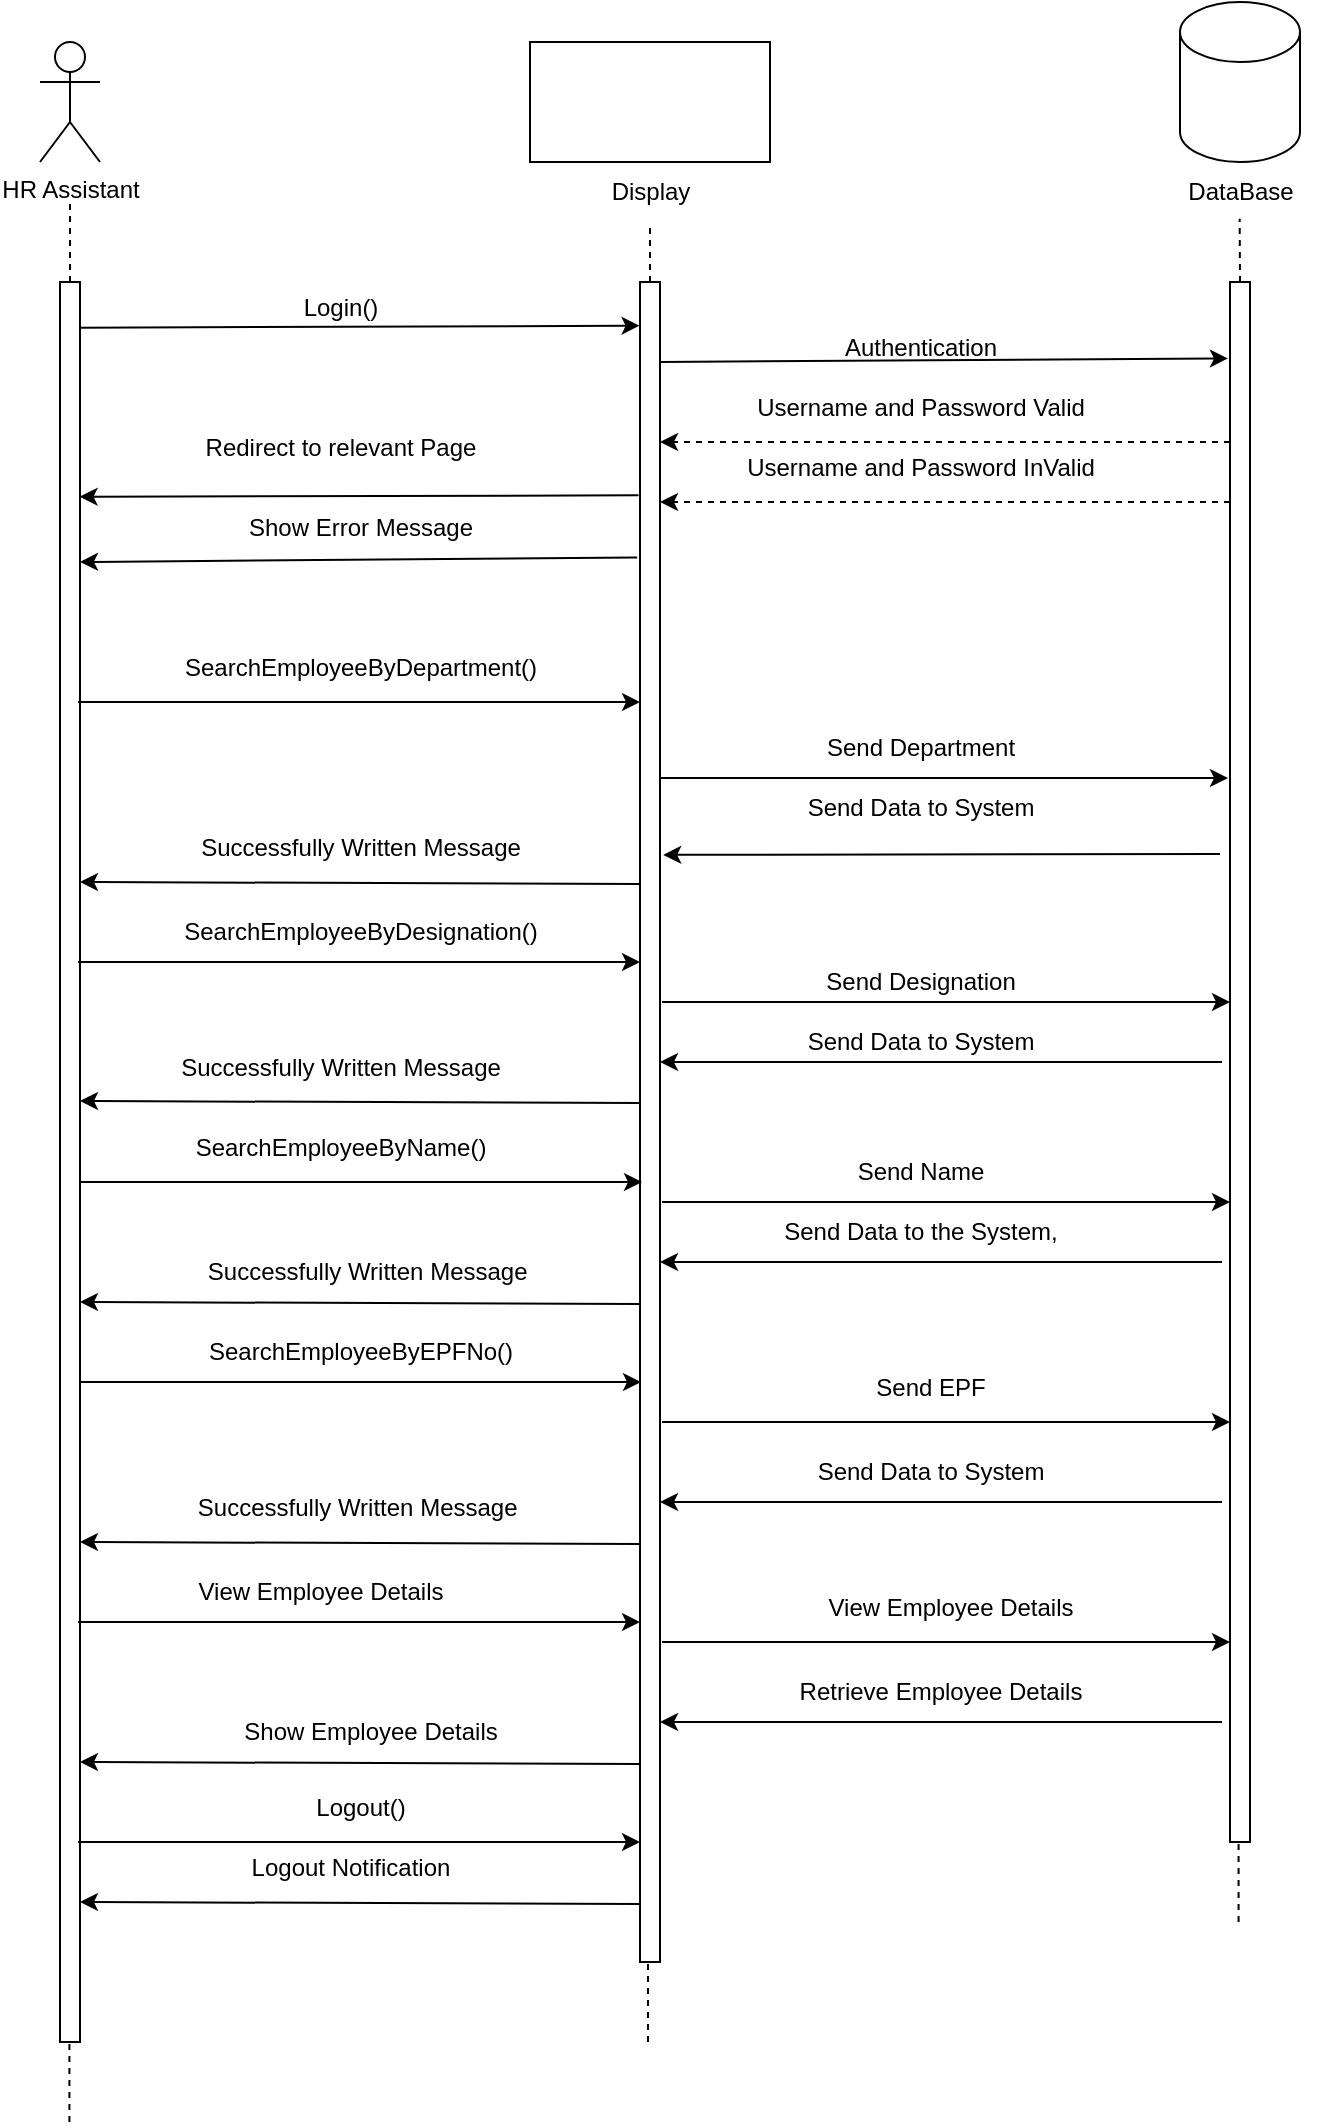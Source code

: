 <mxfile version="22.1.11" type="device">
  <diagram name="Page-1" id="hHkz_xLbhdwwgFBBZE12">
    <mxGraphModel dx="763" dy="363" grid="1" gridSize="10" guides="1" tooltips="1" connect="1" arrows="1" fold="1" page="1" pageScale="1" pageWidth="850" pageHeight="1100" math="0" shadow="0">
      <root>
        <mxCell id="0" />
        <mxCell id="1" parent="0" />
        <mxCell id="d_PLMUKH_YJChat8x5Hh-1" value="HR Assistant" style="shape=umlActor;verticalLabelPosition=bottom;verticalAlign=top;html=1;outlineConnect=0;" vertex="1" parent="1">
          <mxGeometry x="120" y="80" width="30" height="60" as="geometry" />
        </mxCell>
        <mxCell id="d_PLMUKH_YJChat8x5Hh-2" value="" style="rounded=0;whiteSpace=wrap;html=1;" vertex="1" parent="1">
          <mxGeometry x="365" y="80" width="120" height="60" as="geometry" />
        </mxCell>
        <mxCell id="d_PLMUKH_YJChat8x5Hh-3" value="" style="shape=cylinder3;whiteSpace=wrap;html=1;boundedLbl=1;backgroundOutline=1;size=15;" vertex="1" parent="1">
          <mxGeometry x="690" y="60" width="60" height="80" as="geometry" />
        </mxCell>
        <mxCell id="d_PLMUKH_YJChat8x5Hh-4" value="" style="rounded=0;whiteSpace=wrap;html=1;" vertex="1" parent="1">
          <mxGeometry x="130" y="200" width="10" height="880" as="geometry" />
        </mxCell>
        <mxCell id="d_PLMUKH_YJChat8x5Hh-6" value="" style="rounded=0;whiteSpace=wrap;html=1;" vertex="1" parent="1">
          <mxGeometry x="420" y="200" width="10" height="840" as="geometry" />
        </mxCell>
        <mxCell id="d_PLMUKH_YJChat8x5Hh-7" value="" style="rounded=0;whiteSpace=wrap;html=1;" vertex="1" parent="1">
          <mxGeometry x="715" y="200" width="10" height="780" as="geometry" />
        </mxCell>
        <mxCell id="d_PLMUKH_YJChat8x5Hh-9" value="Display" style="text;html=1;align=center;verticalAlign=middle;resizable=0;points=[];autosize=1;strokeColor=none;fillColor=none;" vertex="1" parent="1">
          <mxGeometry x="395" y="140" width="60" height="30" as="geometry" />
        </mxCell>
        <mxCell id="d_PLMUKH_YJChat8x5Hh-10" value="DataBase" style="text;html=1;align=center;verticalAlign=middle;resizable=0;points=[];autosize=1;strokeColor=none;fillColor=none;" vertex="1" parent="1">
          <mxGeometry x="680" y="140" width="80" height="30" as="geometry" />
        </mxCell>
        <mxCell id="d_PLMUKH_YJChat8x5Hh-11" value="" style="endArrow=none;dashed=1;html=1;rounded=0;exitX=0.5;exitY=0;exitDx=0;exitDy=0;" edge="1" parent="1" source="d_PLMUKH_YJChat8x5Hh-4">
          <mxGeometry width="50" height="50" relative="1" as="geometry">
            <mxPoint x="120" y="190" as="sourcePoint" />
            <mxPoint x="135" y="160" as="targetPoint" />
          </mxGeometry>
        </mxCell>
        <mxCell id="d_PLMUKH_YJChat8x5Hh-12" value="" style="endArrow=none;dashed=1;html=1;rounded=0;exitX=0.5;exitY=0;exitDx=0;exitDy=0;" edge="1" parent="1" source="d_PLMUKH_YJChat8x5Hh-6" target="d_PLMUKH_YJChat8x5Hh-9">
          <mxGeometry width="50" height="50" relative="1" as="geometry">
            <mxPoint x="350" y="160" as="sourcePoint" />
            <mxPoint x="400" y="110" as="targetPoint" />
          </mxGeometry>
        </mxCell>
        <mxCell id="d_PLMUKH_YJChat8x5Hh-13" value="" style="endArrow=none;dashed=1;html=1;rounded=0;exitX=0.5;exitY=0;exitDx=0;exitDy=0;entryX=0.498;entryY=0.944;entryDx=0;entryDy=0;entryPerimeter=0;" edge="1" parent="1" source="d_PLMUKH_YJChat8x5Hh-7" target="d_PLMUKH_YJChat8x5Hh-10">
          <mxGeometry width="50" height="50" relative="1" as="geometry">
            <mxPoint x="550" y="120" as="sourcePoint" />
            <mxPoint x="600" y="70" as="targetPoint" />
          </mxGeometry>
        </mxCell>
        <mxCell id="d_PLMUKH_YJChat8x5Hh-14" value="" style="endArrow=classic;html=1;rounded=0;exitX=0.948;exitY=0.026;exitDx=0;exitDy=0;exitPerimeter=0;entryX=-0.022;entryY=0.026;entryDx=0;entryDy=0;entryPerimeter=0;" edge="1" parent="1" source="d_PLMUKH_YJChat8x5Hh-4" target="d_PLMUKH_YJChat8x5Hh-6">
          <mxGeometry width="50" height="50" relative="1" as="geometry">
            <mxPoint x="300" y="330" as="sourcePoint" />
            <mxPoint x="350" y="280" as="targetPoint" />
          </mxGeometry>
        </mxCell>
        <mxCell id="d_PLMUKH_YJChat8x5Hh-15" value="Login()" style="text;html=1;align=center;verticalAlign=middle;resizable=0;points=[];autosize=1;strokeColor=none;fillColor=none;" vertex="1" parent="1">
          <mxGeometry x="240" y="198" width="60" height="30" as="geometry" />
        </mxCell>
        <mxCell id="d_PLMUKH_YJChat8x5Hh-16" value="" style="endArrow=classic;html=1;rounded=0;exitX=0.948;exitY=0.026;exitDx=0;exitDy=0;exitPerimeter=0;entryX=-0.103;entryY=0.049;entryDx=0;entryDy=0;entryPerimeter=0;" edge="1" parent="1" target="d_PLMUKH_YJChat8x5Hh-7">
          <mxGeometry width="50" height="50" relative="1" as="geometry">
            <mxPoint x="430" y="240" as="sourcePoint" />
            <mxPoint x="710" y="240" as="targetPoint" />
          </mxGeometry>
        </mxCell>
        <mxCell id="d_PLMUKH_YJChat8x5Hh-17" value="Authentication" style="text;html=1;align=center;verticalAlign=middle;resizable=0;points=[];autosize=1;strokeColor=none;fillColor=none;" vertex="1" parent="1">
          <mxGeometry x="510" y="218" width="100" height="30" as="geometry" />
        </mxCell>
        <mxCell id="d_PLMUKH_YJChat8x5Hh-18" value="" style="endArrow=classic;dashed=1;html=1;rounded=0;endFill=1;" edge="1" parent="1">
          <mxGeometry width="50" height="50" relative="1" as="geometry">
            <mxPoint x="715" y="280" as="sourcePoint" />
            <mxPoint x="430" y="280" as="targetPoint" />
          </mxGeometry>
        </mxCell>
        <mxCell id="d_PLMUKH_YJChat8x5Hh-19" value="Username and Password Valid" style="text;html=1;align=center;verticalAlign=middle;resizable=0;points=[];autosize=1;strokeColor=none;fillColor=none;" vertex="1" parent="1">
          <mxGeometry x="465" y="248" width="190" height="30" as="geometry" />
        </mxCell>
        <mxCell id="d_PLMUKH_YJChat8x5Hh-20" value="" style="endArrow=classic;html=1;rounded=0;exitX=-0.076;exitY=0.127;exitDx=0;exitDy=0;exitPerimeter=0;entryX=0.98;entryY=0.122;entryDx=0;entryDy=0;entryPerimeter=0;" edge="1" parent="1" source="d_PLMUKH_YJChat8x5Hh-6" target="d_PLMUKH_YJChat8x5Hh-4">
          <mxGeometry width="50" height="50" relative="1" as="geometry">
            <mxPoint x="300" y="220" as="sourcePoint" />
            <mxPoint x="150" y="300" as="targetPoint" />
          </mxGeometry>
        </mxCell>
        <mxCell id="d_PLMUKH_YJChat8x5Hh-21" value="Redirect to relevant Page" style="text;html=1;align=center;verticalAlign=middle;resizable=0;points=[];autosize=1;strokeColor=none;fillColor=none;" vertex="1" parent="1">
          <mxGeometry x="190" y="268" width="160" height="30" as="geometry" />
        </mxCell>
        <mxCell id="d_PLMUKH_YJChat8x5Hh-22" value="" style="endArrow=classic;dashed=1;html=1;rounded=0;endFill=1;" edge="1" parent="1">
          <mxGeometry width="50" height="50" relative="1" as="geometry">
            <mxPoint x="715" y="310" as="sourcePoint" />
            <mxPoint x="430" y="310" as="targetPoint" />
          </mxGeometry>
        </mxCell>
        <mxCell id="d_PLMUKH_YJChat8x5Hh-23" value="Username and Password InValid" style="text;html=1;align=center;verticalAlign=middle;resizable=0;points=[];autosize=1;strokeColor=none;fillColor=none;" vertex="1" parent="1">
          <mxGeometry x="460" y="278" width="200" height="30" as="geometry" />
        </mxCell>
        <mxCell id="d_PLMUKH_YJChat8x5Hh-24" value="" style="endArrow=classic;html=1;rounded=0;exitX=-0.14;exitY=0.164;exitDx=0;exitDy=0;exitPerimeter=0;entryX=0.98;entryY=0.122;entryDx=0;entryDy=0;entryPerimeter=0;" edge="1" parent="1" source="d_PLMUKH_YJChat8x5Hh-6">
          <mxGeometry width="50" height="50" relative="1" as="geometry">
            <mxPoint x="420" y="341" as="sourcePoint" />
            <mxPoint x="140" y="340" as="targetPoint" />
          </mxGeometry>
        </mxCell>
        <mxCell id="d_PLMUKH_YJChat8x5Hh-25" value="Show Error Message" style="text;html=1;align=center;verticalAlign=middle;resizable=0;points=[];autosize=1;strokeColor=none;fillColor=none;" vertex="1" parent="1">
          <mxGeometry x="210" y="308" width="140" height="30" as="geometry" />
        </mxCell>
        <mxCell id="d_PLMUKH_YJChat8x5Hh-26" value="" style="endArrow=classic;html=1;rounded=0;exitX=0.948;exitY=0.026;exitDx=0;exitDy=0;exitPerimeter=0;entryX=-0.022;entryY=0.026;entryDx=0;entryDy=0;entryPerimeter=0;" edge="1" parent="1">
          <mxGeometry width="50" height="50" relative="1" as="geometry">
            <mxPoint x="139" y="410" as="sourcePoint" />
            <mxPoint x="420" y="410" as="targetPoint" />
          </mxGeometry>
        </mxCell>
        <mxCell id="d_PLMUKH_YJChat8x5Hh-27" value="SearchEmployeeByDepartment()" style="text;html=1;align=center;verticalAlign=middle;resizable=0;points=[];autosize=1;strokeColor=none;fillColor=none;" vertex="1" parent="1">
          <mxGeometry x="180" y="378" width="200" height="30" as="geometry" />
        </mxCell>
        <mxCell id="d_PLMUKH_YJChat8x5Hh-29" value="" style="endArrow=classic;html=1;rounded=0;exitX=0.948;exitY=0.026;exitDx=0;exitDy=0;exitPerimeter=0;entryX=-0.103;entryY=0.049;entryDx=0;entryDy=0;entryPerimeter=0;" edge="1" parent="1">
          <mxGeometry width="50" height="50" relative="1" as="geometry">
            <mxPoint x="430" y="448" as="sourcePoint" />
            <mxPoint x="714" y="448" as="targetPoint" />
          </mxGeometry>
        </mxCell>
        <mxCell id="d_PLMUKH_YJChat8x5Hh-30" value="Send Department" style="text;html=1;align=center;verticalAlign=middle;resizable=0;points=[];autosize=1;strokeColor=none;fillColor=none;" vertex="1" parent="1">
          <mxGeometry x="500" y="418" width="120" height="30" as="geometry" />
        </mxCell>
        <mxCell id="d_PLMUKH_YJChat8x5Hh-31" value="" style="endArrow=classic;html=1;rounded=0;entryX=1.161;entryY=0.341;entryDx=0;entryDy=0;entryPerimeter=0;" edge="1" parent="1" target="d_PLMUKH_YJChat8x5Hh-6">
          <mxGeometry width="50" height="50" relative="1" as="geometry">
            <mxPoint x="710" y="486" as="sourcePoint" />
            <mxPoint x="715" y="470" as="targetPoint" />
          </mxGeometry>
        </mxCell>
        <mxCell id="d_PLMUKH_YJChat8x5Hh-32" value="Send Data to System" style="text;html=1;align=center;verticalAlign=middle;resizable=0;points=[];autosize=1;strokeColor=none;fillColor=none;" vertex="1" parent="1">
          <mxGeometry x="490" y="448" width="140" height="30" as="geometry" />
        </mxCell>
        <mxCell id="d_PLMUKH_YJChat8x5Hh-33" value="" style="endArrow=classic;html=1;rounded=0;exitX=0.022;exitY=0.123;exitDx=0;exitDy=0;exitPerimeter=0;entryX=0.98;entryY=0.122;entryDx=0;entryDy=0;entryPerimeter=0;" edge="1" parent="1">
          <mxGeometry width="50" height="50" relative="1" as="geometry">
            <mxPoint x="420" y="501" as="sourcePoint" />
            <mxPoint x="140" y="500" as="targetPoint" />
          </mxGeometry>
        </mxCell>
        <mxCell id="d_PLMUKH_YJChat8x5Hh-34" value="Successfully Written Message" style="text;html=1;align=center;verticalAlign=middle;resizable=0;points=[];autosize=1;strokeColor=none;fillColor=none;" vertex="1" parent="1">
          <mxGeometry x="190" y="468" width="180" height="30" as="geometry" />
        </mxCell>
        <mxCell id="d_PLMUKH_YJChat8x5Hh-35" value="" style="endArrow=classic;html=1;rounded=0;exitX=0.948;exitY=0.026;exitDx=0;exitDy=0;exitPerimeter=0;entryX=-0.022;entryY=0.026;entryDx=0;entryDy=0;entryPerimeter=0;" edge="1" parent="1">
          <mxGeometry width="50" height="50" relative="1" as="geometry">
            <mxPoint x="139" y="540" as="sourcePoint" />
            <mxPoint x="420" y="540" as="targetPoint" />
          </mxGeometry>
        </mxCell>
        <mxCell id="d_PLMUKH_YJChat8x5Hh-36" value="SearchEmployeeByDesignation()" style="text;html=1;align=center;verticalAlign=middle;resizable=0;points=[];autosize=1;strokeColor=none;fillColor=none;" vertex="1" parent="1">
          <mxGeometry x="180" y="510" width="200" height="30" as="geometry" />
        </mxCell>
        <mxCell id="d_PLMUKH_YJChat8x5Hh-37" value="" style="endArrow=classic;html=1;rounded=0;exitX=0.948;exitY=0.026;exitDx=0;exitDy=0;exitPerimeter=0;entryX=-0.103;entryY=0.049;entryDx=0;entryDy=0;entryPerimeter=0;" edge="1" parent="1">
          <mxGeometry width="50" height="50" relative="1" as="geometry">
            <mxPoint x="431" y="560" as="sourcePoint" />
            <mxPoint x="715" y="560" as="targetPoint" />
          </mxGeometry>
        </mxCell>
        <mxCell id="d_PLMUKH_YJChat8x5Hh-38" value="" style="endArrow=classic;html=1;rounded=0;entryX=1.161;entryY=0.341;entryDx=0;entryDy=0;entryPerimeter=0;exitX=-0.187;exitY=0.342;exitDx=0;exitDy=0;exitPerimeter=0;" edge="1" parent="1">
          <mxGeometry width="50" height="50" relative="1" as="geometry">
            <mxPoint x="711" y="590" as="sourcePoint" />
            <mxPoint x="430" y="590" as="targetPoint" />
          </mxGeometry>
        </mxCell>
        <mxCell id="d_PLMUKH_YJChat8x5Hh-39" value="Send Designation" style="text;html=1;align=center;verticalAlign=middle;resizable=0;points=[];autosize=1;strokeColor=none;fillColor=none;" vertex="1" parent="1">
          <mxGeometry x="500" y="535" width="120" height="30" as="geometry" />
        </mxCell>
        <mxCell id="d_PLMUKH_YJChat8x5Hh-40" value="Send Data to System" style="text;html=1;align=center;verticalAlign=middle;resizable=0;points=[];autosize=1;strokeColor=none;fillColor=none;" vertex="1" parent="1">
          <mxGeometry x="490" y="565" width="140" height="30" as="geometry" />
        </mxCell>
        <mxCell id="d_PLMUKH_YJChat8x5Hh-41" value="" style="endArrow=classic;html=1;rounded=0;exitX=0.022;exitY=0.123;exitDx=0;exitDy=0;exitPerimeter=0;entryX=0.98;entryY=0.122;entryDx=0;entryDy=0;entryPerimeter=0;" edge="1" parent="1">
          <mxGeometry width="50" height="50" relative="1" as="geometry">
            <mxPoint x="420" y="610.5" as="sourcePoint" />
            <mxPoint x="140" y="609.5" as="targetPoint" />
          </mxGeometry>
        </mxCell>
        <mxCell id="d_PLMUKH_YJChat8x5Hh-42" value="Successfully Written Message" style="text;html=1;align=center;verticalAlign=middle;resizable=0;points=[];autosize=1;strokeColor=none;fillColor=none;" vertex="1" parent="1">
          <mxGeometry x="180" y="578" width="180" height="30" as="geometry" />
        </mxCell>
        <mxCell id="d_PLMUKH_YJChat8x5Hh-44" value="" style="endArrow=classic;html=1;rounded=0;exitX=0.948;exitY=0.026;exitDx=0;exitDy=0;exitPerimeter=0;entryX=-0.022;entryY=0.026;entryDx=0;entryDy=0;entryPerimeter=0;" edge="1" parent="1">
          <mxGeometry width="50" height="50" relative="1" as="geometry">
            <mxPoint x="140" y="650" as="sourcePoint" />
            <mxPoint x="421" y="650" as="targetPoint" />
          </mxGeometry>
        </mxCell>
        <mxCell id="d_PLMUKH_YJChat8x5Hh-45" value="SearchEmployeeByName()" style="text;html=1;align=center;verticalAlign=middle;resizable=0;points=[];autosize=1;strokeColor=none;fillColor=none;" vertex="1" parent="1">
          <mxGeometry x="185" y="618" width="170" height="30" as="geometry" />
        </mxCell>
        <mxCell id="d_PLMUKH_YJChat8x5Hh-46" value="" style="endArrow=classic;html=1;rounded=0;exitX=0.948;exitY=0.026;exitDx=0;exitDy=0;exitPerimeter=0;entryX=-0.103;entryY=0.049;entryDx=0;entryDy=0;entryPerimeter=0;" edge="1" parent="1">
          <mxGeometry width="50" height="50" relative="1" as="geometry">
            <mxPoint x="431" y="660" as="sourcePoint" />
            <mxPoint x="715" y="660" as="targetPoint" />
          </mxGeometry>
        </mxCell>
        <mxCell id="d_PLMUKH_YJChat8x5Hh-47" value="Send Name" style="text;html=1;align=center;verticalAlign=middle;resizable=0;points=[];autosize=1;strokeColor=none;fillColor=none;" vertex="1" parent="1">
          <mxGeometry x="515" y="630" width="90" height="30" as="geometry" />
        </mxCell>
        <mxCell id="d_PLMUKH_YJChat8x5Hh-48" value="" style="endArrow=classic;html=1;rounded=0;entryX=1.161;entryY=0.341;entryDx=0;entryDy=0;entryPerimeter=0;exitX=-0.187;exitY=0.342;exitDx=0;exitDy=0;exitPerimeter=0;" edge="1" parent="1">
          <mxGeometry width="50" height="50" relative="1" as="geometry">
            <mxPoint x="711" y="690" as="sourcePoint" />
            <mxPoint x="430" y="690" as="targetPoint" />
          </mxGeometry>
        </mxCell>
        <mxCell id="d_PLMUKH_YJChat8x5Hh-49" value="Send Data to the System," style="text;html=1;align=center;verticalAlign=middle;resizable=0;points=[];autosize=1;strokeColor=none;fillColor=none;" vertex="1" parent="1">
          <mxGeometry x="480" y="660" width="160" height="30" as="geometry" />
        </mxCell>
        <mxCell id="d_PLMUKH_YJChat8x5Hh-50" value="" style="endArrow=classic;html=1;rounded=0;exitX=0.022;exitY=0.123;exitDx=0;exitDy=0;exitPerimeter=0;entryX=0.98;entryY=0.122;entryDx=0;entryDy=0;entryPerimeter=0;" edge="1" parent="1">
          <mxGeometry width="50" height="50" relative="1" as="geometry">
            <mxPoint x="420" y="711" as="sourcePoint" />
            <mxPoint x="140" y="710" as="targetPoint" />
          </mxGeometry>
        </mxCell>
        <mxCell id="d_PLMUKH_YJChat8x5Hh-51" value="Successfully Written Message&amp;nbsp;" style="text;html=1;align=center;verticalAlign=middle;resizable=0;points=[];autosize=1;strokeColor=none;fillColor=none;" vertex="1" parent="1">
          <mxGeometry x="190" y="680" width="190" height="30" as="geometry" />
        </mxCell>
        <mxCell id="d_PLMUKH_YJChat8x5Hh-53" value="" style="endArrow=classic;html=1;rounded=0;exitX=0.948;exitY=0.026;exitDx=0;exitDy=0;exitPerimeter=0;entryX=-0.022;entryY=0.026;entryDx=0;entryDy=0;entryPerimeter=0;" edge="1" parent="1">
          <mxGeometry width="50" height="50" relative="1" as="geometry">
            <mxPoint x="139.5" y="750" as="sourcePoint" />
            <mxPoint x="420.5" y="750" as="targetPoint" />
          </mxGeometry>
        </mxCell>
        <mxCell id="d_PLMUKH_YJChat8x5Hh-54" value="SearchEmployeeByEPFNo()" style="text;html=1;align=center;verticalAlign=middle;resizable=0;points=[];autosize=1;strokeColor=none;fillColor=none;" vertex="1" parent="1">
          <mxGeometry x="190" y="720" width="180" height="30" as="geometry" />
        </mxCell>
        <mxCell id="d_PLMUKH_YJChat8x5Hh-55" value="" style="endArrow=classic;html=1;rounded=0;exitX=0.948;exitY=0.026;exitDx=0;exitDy=0;exitPerimeter=0;entryX=-0.103;entryY=0.049;entryDx=0;entryDy=0;entryPerimeter=0;" edge="1" parent="1">
          <mxGeometry width="50" height="50" relative="1" as="geometry">
            <mxPoint x="431" y="770" as="sourcePoint" />
            <mxPoint x="715" y="770" as="targetPoint" />
          </mxGeometry>
        </mxCell>
        <mxCell id="d_PLMUKH_YJChat8x5Hh-56" value="Send EPF" style="text;html=1;align=center;verticalAlign=middle;resizable=0;points=[];autosize=1;strokeColor=none;fillColor=none;" vertex="1" parent="1">
          <mxGeometry x="525" y="738" width="80" height="30" as="geometry" />
        </mxCell>
        <mxCell id="d_PLMUKH_YJChat8x5Hh-57" value="" style="endArrow=classic;html=1;rounded=0;entryX=1.161;entryY=0.341;entryDx=0;entryDy=0;entryPerimeter=0;exitX=-0.187;exitY=0.342;exitDx=0;exitDy=0;exitPerimeter=0;" edge="1" parent="1">
          <mxGeometry width="50" height="50" relative="1" as="geometry">
            <mxPoint x="711" y="810" as="sourcePoint" />
            <mxPoint x="430" y="810" as="targetPoint" />
          </mxGeometry>
        </mxCell>
        <mxCell id="d_PLMUKH_YJChat8x5Hh-58" value="Send Data to System" style="text;html=1;align=center;verticalAlign=middle;resizable=0;points=[];autosize=1;strokeColor=none;fillColor=none;" vertex="1" parent="1">
          <mxGeometry x="495" y="780" width="140" height="30" as="geometry" />
        </mxCell>
        <mxCell id="d_PLMUKH_YJChat8x5Hh-59" value="" style="endArrow=classic;html=1;rounded=0;exitX=0.022;exitY=0.123;exitDx=0;exitDy=0;exitPerimeter=0;entryX=0.98;entryY=0.122;entryDx=0;entryDy=0;entryPerimeter=0;" edge="1" parent="1">
          <mxGeometry width="50" height="50" relative="1" as="geometry">
            <mxPoint x="420" y="831" as="sourcePoint" />
            <mxPoint x="140" y="830" as="targetPoint" />
          </mxGeometry>
        </mxCell>
        <mxCell id="d_PLMUKH_YJChat8x5Hh-60" value="Successfully Written Message&amp;nbsp;" style="text;html=1;align=center;verticalAlign=middle;resizable=0;points=[];autosize=1;strokeColor=none;fillColor=none;" vertex="1" parent="1">
          <mxGeometry x="185" y="798" width="190" height="30" as="geometry" />
        </mxCell>
        <mxCell id="d_PLMUKH_YJChat8x5Hh-61" value="" style="endArrow=classic;html=1;rounded=0;exitX=0.948;exitY=0.026;exitDx=0;exitDy=0;exitPerimeter=0;entryX=-0.022;entryY=0.026;entryDx=0;entryDy=0;entryPerimeter=0;" edge="1" parent="1">
          <mxGeometry width="50" height="50" relative="1" as="geometry">
            <mxPoint x="139" y="870" as="sourcePoint" />
            <mxPoint x="420" y="870" as="targetPoint" />
          </mxGeometry>
        </mxCell>
        <mxCell id="d_PLMUKH_YJChat8x5Hh-62" value="View Employee Details" style="text;html=1;align=center;verticalAlign=middle;resizable=0;points=[];autosize=1;strokeColor=none;fillColor=none;" vertex="1" parent="1">
          <mxGeometry x="185" y="840" width="150" height="30" as="geometry" />
        </mxCell>
        <mxCell id="d_PLMUKH_YJChat8x5Hh-63" value="" style="endArrow=classic;html=1;rounded=0;exitX=0.948;exitY=0.026;exitDx=0;exitDy=0;exitPerimeter=0;entryX=-0.103;entryY=0.049;entryDx=0;entryDy=0;entryPerimeter=0;" edge="1" parent="1">
          <mxGeometry width="50" height="50" relative="1" as="geometry">
            <mxPoint x="431" y="880" as="sourcePoint" />
            <mxPoint x="715" y="880" as="targetPoint" />
          </mxGeometry>
        </mxCell>
        <mxCell id="d_PLMUKH_YJChat8x5Hh-64" value="View Employee Details" style="text;html=1;align=center;verticalAlign=middle;resizable=0;points=[];autosize=1;strokeColor=none;fillColor=none;" vertex="1" parent="1">
          <mxGeometry x="500" y="848" width="150" height="30" as="geometry" />
        </mxCell>
        <mxCell id="d_PLMUKH_YJChat8x5Hh-65" value="" style="endArrow=classic;html=1;rounded=0;entryX=1.161;entryY=0.341;entryDx=0;entryDy=0;entryPerimeter=0;exitX=-0.187;exitY=0.342;exitDx=0;exitDy=0;exitPerimeter=0;" edge="1" parent="1">
          <mxGeometry width="50" height="50" relative="1" as="geometry">
            <mxPoint x="711" y="920" as="sourcePoint" />
            <mxPoint x="430" y="920" as="targetPoint" />
          </mxGeometry>
        </mxCell>
        <mxCell id="d_PLMUKH_YJChat8x5Hh-66" value="Retrieve Employee Details" style="text;html=1;align=center;verticalAlign=middle;resizable=0;points=[];autosize=1;strokeColor=none;fillColor=none;" vertex="1" parent="1">
          <mxGeometry x="490" y="890" width="160" height="30" as="geometry" />
        </mxCell>
        <mxCell id="d_PLMUKH_YJChat8x5Hh-67" value="" style="endArrow=classic;html=1;rounded=0;exitX=0.022;exitY=0.123;exitDx=0;exitDy=0;exitPerimeter=0;entryX=0.98;entryY=0.122;entryDx=0;entryDy=0;entryPerimeter=0;" edge="1" parent="1">
          <mxGeometry width="50" height="50" relative="1" as="geometry">
            <mxPoint x="420" y="941" as="sourcePoint" />
            <mxPoint x="140" y="940" as="targetPoint" />
          </mxGeometry>
        </mxCell>
        <mxCell id="d_PLMUKH_YJChat8x5Hh-68" value="Show Employee Details" style="text;html=1;align=center;verticalAlign=middle;resizable=0;points=[];autosize=1;strokeColor=none;fillColor=none;" vertex="1" parent="1">
          <mxGeometry x="210" y="910" width="150" height="30" as="geometry" />
        </mxCell>
        <mxCell id="d_PLMUKH_YJChat8x5Hh-69" value="" style="endArrow=classic;html=1;rounded=0;exitX=0.948;exitY=0.026;exitDx=0;exitDy=0;exitPerimeter=0;entryX=-0.022;entryY=0.026;entryDx=0;entryDy=0;entryPerimeter=0;" edge="1" parent="1">
          <mxGeometry width="50" height="50" relative="1" as="geometry">
            <mxPoint x="139" y="980" as="sourcePoint" />
            <mxPoint x="420" y="980" as="targetPoint" />
          </mxGeometry>
        </mxCell>
        <mxCell id="d_PLMUKH_YJChat8x5Hh-70" value="" style="endArrow=classic;html=1;rounded=0;exitX=0.022;exitY=0.123;exitDx=0;exitDy=0;exitPerimeter=0;entryX=0.98;entryY=0.122;entryDx=0;entryDy=0;entryPerimeter=0;" edge="1" parent="1">
          <mxGeometry width="50" height="50" relative="1" as="geometry">
            <mxPoint x="420" y="1011" as="sourcePoint" />
            <mxPoint x="140" y="1010" as="targetPoint" />
          </mxGeometry>
        </mxCell>
        <mxCell id="d_PLMUKH_YJChat8x5Hh-71" value="Logout()" style="text;html=1;align=center;verticalAlign=middle;resizable=0;points=[];autosize=1;strokeColor=none;fillColor=none;" vertex="1" parent="1">
          <mxGeometry x="245" y="948" width="70" height="30" as="geometry" />
        </mxCell>
        <mxCell id="d_PLMUKH_YJChat8x5Hh-72" value="Logout Notification" style="text;html=1;align=center;verticalAlign=middle;resizable=0;points=[];autosize=1;strokeColor=none;fillColor=none;" vertex="1" parent="1">
          <mxGeometry x="215" y="978" width="120" height="30" as="geometry" />
        </mxCell>
        <mxCell id="d_PLMUKH_YJChat8x5Hh-73" value="" style="endArrow=none;dashed=1;html=1;rounded=0;exitX=0.5;exitY=0;exitDx=0;exitDy=0;" edge="1" parent="1">
          <mxGeometry width="50" height="50" relative="1" as="geometry">
            <mxPoint x="134.71" y="1120" as="sourcePoint" />
            <mxPoint x="134.71" y="1080" as="targetPoint" />
          </mxGeometry>
        </mxCell>
        <mxCell id="d_PLMUKH_YJChat8x5Hh-74" value="" style="endArrow=none;dashed=1;html=1;rounded=0;exitX=0.5;exitY=0;exitDx=0;exitDy=0;" edge="1" parent="1">
          <mxGeometry width="50" height="50" relative="1" as="geometry">
            <mxPoint x="424" y="1080" as="sourcePoint" />
            <mxPoint x="424" y="1040" as="targetPoint" />
          </mxGeometry>
        </mxCell>
        <mxCell id="d_PLMUKH_YJChat8x5Hh-75" value="" style="endArrow=none;dashed=1;html=1;rounded=0;exitX=0.5;exitY=0;exitDx=0;exitDy=0;" edge="1" parent="1">
          <mxGeometry width="50" height="50" relative="1" as="geometry">
            <mxPoint x="719.29" y="1020" as="sourcePoint" />
            <mxPoint x="719.29" y="980" as="targetPoint" />
          </mxGeometry>
        </mxCell>
      </root>
    </mxGraphModel>
  </diagram>
</mxfile>
